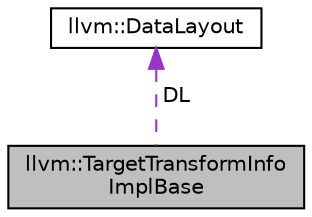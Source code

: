 digraph "llvm::TargetTransformInfoImplBase"
{
 // LATEX_PDF_SIZE
  bgcolor="transparent";
  edge [fontname="Helvetica",fontsize="10",labelfontname="Helvetica",labelfontsize="10"];
  node [fontname="Helvetica",fontsize="10",shape="box"];
  Node1 [label="llvm::TargetTransformInfo\lImplBase",height=0.2,width=0.4,color="black", fillcolor="grey75", style="filled", fontcolor="black",tooltip="Base class for use as a mix-in that aids implementing a TargetTransformInfo-compatible class."];
  Node2 -> Node1 [dir="back",color="darkorchid3",fontsize="10",style="dashed",label=" DL" ,fontname="Helvetica"];
  Node2 [label="llvm::DataLayout",height=0.2,width=0.4,color="black",URL="$classllvm_1_1DataLayout.html",tooltip="A parsed version of the target data layout string in and methods for querying it."];
}
